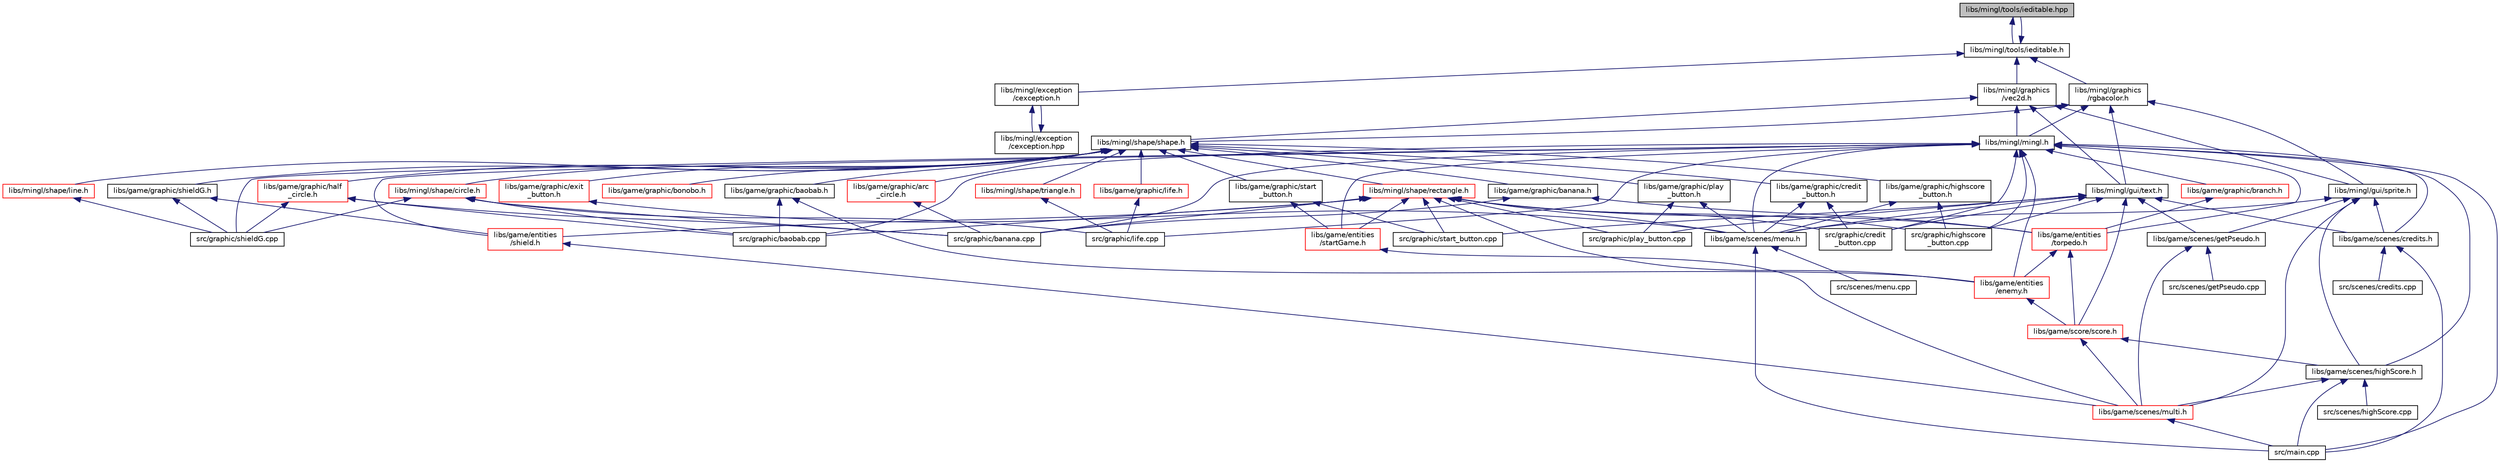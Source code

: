 digraph "libs/mingl/tools/ieditable.hpp"
{
 // LATEX_PDF_SIZE
  edge [fontname="Helvetica",fontsize="10",labelfontname="Helvetica",labelfontsize="10"];
  node [fontname="Helvetica",fontsize="10",shape=record];
  Node1 [label="libs/mingl/tools/ieditable.hpp",height=0.2,width=0.4,color="black", fillcolor="grey75", style="filled", fontcolor="black",tooltip=" "];
  Node1 -> Node2 [dir="back",color="midnightblue",fontsize="10",style="solid"];
  Node2 [label="libs/mingl/tools/ieditable.h",height=0.2,width=0.4,color="black", fillcolor="white", style="filled",URL="$ieditable_8h.html",tooltip="declaration de la classe CEditable dans nsUtil"];
  Node2 -> Node3 [dir="back",color="midnightblue",fontsize="10",style="solid"];
  Node3 [label="libs/mingl/exception\l/cexception.h",height=0.2,width=0.4,color="black", fillcolor="white", style="filled",URL="$cexception_8h.html",tooltip="Declaration de la classe CException."];
  Node3 -> Node4 [dir="back",color="midnightblue",fontsize="10",style="solid"];
  Node4 [label="libs/mingl/exception\l/cexception.hpp",height=0.2,width=0.4,color="black", fillcolor="white", style="filled",URL="$cexception_8hpp.html",tooltip="classe CException"];
  Node4 -> Node3 [dir="back",color="midnightblue",fontsize="10",style="solid"];
  Node2 -> Node1 [dir="back",color="midnightblue",fontsize="10",style="solid"];
  Node2 -> Node5 [dir="back",color="midnightblue",fontsize="10",style="solid"];
  Node5 [label="libs/mingl/graphics\l/rgbacolor.h",height=0.2,width=0.4,color="black", fillcolor="white", style="filled",URL="$rgbacolor_8h.html",tooltip="Représente une couleur RGBA."];
  Node5 -> Node6 [dir="back",color="midnightblue",fontsize="10",style="solid"];
  Node6 [label="libs/mingl/gui/sprite.h",height=0.2,width=0.4,color="black", fillcolor="white", style="filled",URL="$sprite_8h.html",tooltip="Image pouvant être chargé depuis un fichier."];
  Node6 -> Node7 [dir="back",color="midnightblue",fontsize="10",style="solid"];
  Node7 [label="libs/game/scenes/credits.h",height=0.2,width=0.4,color="black", fillcolor="white", style="filled",URL="$credits_8h.html",tooltip="Scene des credits."];
  Node7 -> Node8 [dir="back",color="midnightblue",fontsize="10",style="solid"];
  Node8 [label="src/main.cpp",height=0.2,width=0.4,color="black", fillcolor="white", style="filled",URL="$main_8cpp.html",tooltip=" "];
  Node7 -> Node9 [dir="back",color="midnightblue",fontsize="10",style="solid"];
  Node9 [label="src/scenes/credits.cpp",height=0.2,width=0.4,color="black", fillcolor="white", style="filled",URL="$credits_8cpp.html",tooltip=" "];
  Node6 -> Node10 [dir="back",color="midnightblue",fontsize="10",style="solid"];
  Node10 [label="libs/game/scenes/getPseudo.h",height=0.2,width=0.4,color="black", fillcolor="white", style="filled",URL="$get_pseudo_8h.html",tooltip="Scene du choix des pseudos."];
  Node10 -> Node11 [dir="back",color="midnightblue",fontsize="10",style="solid"];
  Node11 [label="libs/game/scenes/multi.h",height=0.2,width=0.4,color="red", fillcolor="white", style="filled",URL="$multi_8h.html",tooltip="Gestion du mode de jeu multi."];
  Node11 -> Node8 [dir="back",color="midnightblue",fontsize="10",style="solid"];
  Node10 -> Node15 [dir="back",color="midnightblue",fontsize="10",style="solid"];
  Node15 [label="src/scenes/getPseudo.cpp",height=0.2,width=0.4,color="black", fillcolor="white", style="filled",URL="$get_pseudo_8cpp.html",tooltip=" "];
  Node6 -> Node16 [dir="back",color="midnightblue",fontsize="10",style="solid"];
  Node16 [label="libs/game/scenes/highScore.h",height=0.2,width=0.4,color="black", fillcolor="white", style="filled",URL="$high_score_8h.html",tooltip="Scène du high score."];
  Node16 -> Node11 [dir="back",color="midnightblue",fontsize="10",style="solid"];
  Node16 -> Node8 [dir="back",color="midnightblue",fontsize="10",style="solid"];
  Node16 -> Node17 [dir="back",color="midnightblue",fontsize="10",style="solid"];
  Node17 [label="src/scenes/highScore.cpp",height=0.2,width=0.4,color="black", fillcolor="white", style="filled",URL="$high_score_8cpp.html",tooltip=" "];
  Node6 -> Node18 [dir="back",color="midnightblue",fontsize="10",style="solid"];
  Node18 [label="libs/game/scenes/menu.h",height=0.2,width=0.4,color="black", fillcolor="white", style="filled",URL="$menu_8h.html",tooltip="Scène du menu."];
  Node18 -> Node8 [dir="back",color="midnightblue",fontsize="10",style="solid"];
  Node18 -> Node19 [dir="back",color="midnightblue",fontsize="10",style="solid"];
  Node19 [label="src/scenes/menu.cpp",height=0.2,width=0.4,color="black", fillcolor="white", style="filled",URL="$menu_8cpp.html",tooltip=" "];
  Node6 -> Node11 [dir="back",color="midnightblue",fontsize="10",style="solid"];
  Node5 -> Node20 [dir="back",color="midnightblue",fontsize="10",style="solid"];
  Node20 [label="libs/mingl/gui/text.h",height=0.2,width=0.4,color="black", fillcolor="white", style="filled",URL="$text_8h.html",tooltip="Du texte."];
  Node20 -> Node7 [dir="back",color="midnightblue",fontsize="10",style="solid"];
  Node20 -> Node10 [dir="back",color="midnightblue",fontsize="10",style="solid"];
  Node20 -> Node18 [dir="back",color="midnightblue",fontsize="10",style="solid"];
  Node20 -> Node21 [dir="back",color="midnightblue",fontsize="10",style="solid"];
  Node21 [label="libs/game/score/score.h",height=0.2,width=0.4,color="red", fillcolor="white", style="filled",URL="$score_8h.html",tooltip="gestion du score des joueurs"];
  Node21 -> Node16 [dir="back",color="midnightblue",fontsize="10",style="solid"];
  Node21 -> Node11 [dir="back",color="midnightblue",fontsize="10",style="solid"];
  Node20 -> Node23 [dir="back",color="midnightblue",fontsize="10",style="solid"];
  Node23 [label="src/graphic/credit\l_button.cpp",height=0.2,width=0.4,color="black", fillcolor="white", style="filled",URL="$credit__button_8cpp.html",tooltip="Représente un bouton de crédit."];
  Node20 -> Node24 [dir="back",color="midnightblue",fontsize="10",style="solid"];
  Node24 [label="src/graphic/highscore\l_button.cpp",height=0.2,width=0.4,color="black", fillcolor="white", style="filled",URL="$highscore__button_8cpp.html",tooltip="Représente un bouton de high score."];
  Node20 -> Node25 [dir="back",color="midnightblue",fontsize="10",style="solid"];
  Node25 [label="src/graphic/play_button.cpp",height=0.2,width=0.4,color="black", fillcolor="white", style="filled",URL="$play__button_8cpp.html",tooltip="Représente un bouton de jeu."];
  Node20 -> Node26 [dir="back",color="midnightblue",fontsize="10",style="solid"];
  Node26 [label="src/graphic/start_button.cpp",height=0.2,width=0.4,color="black", fillcolor="white", style="filled",URL="$start__button_8cpp.html",tooltip="Représente un bouton de début de jeu."];
  Node5 -> Node27 [dir="back",color="midnightblue",fontsize="10",style="solid"];
  Node27 [label="libs/mingl/mingl.h",height=0.2,width=0.4,color="black", fillcolor="white", style="filled",URL="$mingl_8h.html",tooltip="La bête."];
  Node27 -> Node28 [dir="back",color="midnightblue",fontsize="10",style="solid"];
  Node28 [label="libs/game/entities\l/enemy.h",height=0.2,width=0.4,color="red", fillcolor="white", style="filled",URL="$enemy_8h.html",tooltip="Permet de gérer les enemies."];
  Node28 -> Node21 [dir="back",color="midnightblue",fontsize="10",style="solid"];
  Node27 -> Node34 [dir="back",color="midnightblue",fontsize="10",style="solid"];
  Node34 [label="libs/game/entities\l/shield.h",height=0.2,width=0.4,color="red", fillcolor="white", style="filled",URL="$shield_8h.html",tooltip="Permet de gérer les boucliers."];
  Node34 -> Node11 [dir="back",color="midnightblue",fontsize="10",style="solid"];
  Node27 -> Node36 [dir="back",color="midnightblue",fontsize="10",style="solid"];
  Node36 [label="libs/game/entities\l/startGame.h",height=0.2,width=0.4,color="red", fillcolor="white", style="filled",URL="$start_game_8h.html",tooltip="Permet de gérer le départ d'une partie."];
  Node36 -> Node11 [dir="back",color="midnightblue",fontsize="10",style="solid"];
  Node27 -> Node38 [dir="back",color="midnightblue",fontsize="10",style="solid"];
  Node38 [label="libs/game/entities\l/torpedo.h",height=0.2,width=0.4,color="red", fillcolor="white", style="filled",URL="$torpedo_8h.html",tooltip=" "];
  Node38 -> Node28 [dir="back",color="midnightblue",fontsize="10",style="solid"];
  Node38 -> Node21 [dir="back",color="midnightblue",fontsize="10",style="solid"];
  Node27 -> Node42 [dir="back",color="midnightblue",fontsize="10",style="solid"];
  Node42 [label="libs/game/graphic/branch.h",height=0.2,width=0.4,color="red", fillcolor="white", style="filled",URL="$branch_8h.html",tooltip="Représente une branche."];
  Node42 -> Node38 [dir="back",color="midnightblue",fontsize="10",style="solid"];
  Node27 -> Node7 [dir="back",color="midnightblue",fontsize="10",style="solid"];
  Node27 -> Node16 [dir="back",color="midnightblue",fontsize="10",style="solid"];
  Node27 -> Node18 [dir="back",color="midnightblue",fontsize="10",style="solid"];
  Node27 -> Node44 [dir="back",color="midnightblue",fontsize="10",style="solid"];
  Node44 [label="src/graphic/banana.cpp",height=0.2,width=0.4,color="black", fillcolor="white", style="filled",URL="$banana_8cpp.html",tooltip="Représente une banane."];
  Node27 -> Node45 [dir="back",color="midnightblue",fontsize="10",style="solid"];
  Node45 [label="src/graphic/baobab.cpp",height=0.2,width=0.4,color="black", fillcolor="white", style="filled",URL="$baobab_8cpp.html",tooltip="Représente un baobab."];
  Node27 -> Node23 [dir="back",color="midnightblue",fontsize="10",style="solid"];
  Node27 -> Node24 [dir="back",color="midnightblue",fontsize="10",style="solid"];
  Node27 -> Node46 [dir="back",color="midnightblue",fontsize="10",style="solid"];
  Node46 [label="src/graphic/life.cpp",height=0.2,width=0.4,color="black", fillcolor="white", style="filled",URL="$life_8cpp.html",tooltip="Représente une vie d'un joueur."];
  Node27 -> Node47 [dir="back",color="midnightblue",fontsize="10",style="solid"];
  Node47 [label="src/graphic/shieldG.cpp",height=0.2,width=0.4,color="black", fillcolor="white", style="filled",URL="$shield_g_8cpp.html",tooltip="Représente un bouclier en forme de feuille."];
  Node27 -> Node8 [dir="back",color="midnightblue",fontsize="10",style="solid"];
  Node5 -> Node48 [dir="back",color="midnightblue",fontsize="10",style="solid"];
  Node48 [label="libs/mingl/shape/shape.h",height=0.2,width=0.4,color="black", fillcolor="white", style="filled",URL="$shape_8h.html",tooltip="Représente une forme."];
  Node48 -> Node49 [dir="back",color="midnightblue",fontsize="10",style="solid"];
  Node49 [label="libs/game/graphic/arc\l_circle.h",height=0.2,width=0.4,color="red", fillcolor="white", style="filled",URL="$arc__circle_8h.html",tooltip="Représente un arc de cercle."];
  Node49 -> Node44 [dir="back",color="midnightblue",fontsize="10",style="solid"];
  Node48 -> Node53 [dir="back",color="midnightblue",fontsize="10",style="solid"];
  Node53 [label="libs/game/graphic/banana.h",height=0.2,width=0.4,color="black", fillcolor="white", style="filled",URL="$banana_8h.html",tooltip="Représente une banane."];
  Node53 -> Node38 [dir="back",color="midnightblue",fontsize="10",style="solid"];
  Node53 -> Node44 [dir="back",color="midnightblue",fontsize="10",style="solid"];
  Node48 -> Node54 [dir="back",color="midnightblue",fontsize="10",style="solid"];
  Node54 [label="libs/game/graphic/baobab.h",height=0.2,width=0.4,color="black", fillcolor="white", style="filled",URL="$baobab_8h.html",tooltip="Représente un baobab."];
  Node54 -> Node28 [dir="back",color="midnightblue",fontsize="10",style="solid"];
  Node54 -> Node45 [dir="back",color="midnightblue",fontsize="10",style="solid"];
  Node48 -> Node55 [dir="back",color="midnightblue",fontsize="10",style="solid"];
  Node55 [label="libs/game/graphic/bonobo.h",height=0.2,width=0.4,color="red", fillcolor="white", style="filled",URL="$bonobo_8h.html",tooltip="Représente un bonobo."];
  Node48 -> Node56 [dir="back",color="midnightblue",fontsize="10",style="solid"];
  Node56 [label="libs/game/graphic/credit\l_button.h",height=0.2,width=0.4,color="black", fillcolor="white", style="filled",URL="$credit__button_8h.html",tooltip="Représente le bouton de crédit."];
  Node56 -> Node18 [dir="back",color="midnightblue",fontsize="10",style="solid"];
  Node56 -> Node23 [dir="back",color="midnightblue",fontsize="10",style="solid"];
  Node48 -> Node57 [dir="back",color="midnightblue",fontsize="10",style="solid"];
  Node57 [label="libs/game/graphic/exit\l_button.h",height=0.2,width=0.4,color="red", fillcolor="white", style="filled",URL="$exit__button_8h.html",tooltip="Représente un bouton de sortie."];
  Node57 -> Node18 [dir="back",color="midnightblue",fontsize="10",style="solid"];
  Node48 -> Node58 [dir="back",color="midnightblue",fontsize="10",style="solid"];
  Node58 [label="libs/game/graphic/half\l_circle.h",height=0.2,width=0.4,color="red", fillcolor="white", style="filled",URL="$half__circle_8h.html",tooltip="Représente un demi-cercle."];
  Node58 -> Node44 [dir="back",color="midnightblue",fontsize="10",style="solid"];
  Node58 -> Node45 [dir="back",color="midnightblue",fontsize="10",style="solid"];
  Node58 -> Node47 [dir="back",color="midnightblue",fontsize="10",style="solid"];
  Node48 -> Node60 [dir="back",color="midnightblue",fontsize="10",style="solid"];
  Node60 [label="libs/game/graphic/highscore\l_button.h",height=0.2,width=0.4,color="black", fillcolor="white", style="filled",URL="$highscore__button_8h.html",tooltip="Représente le bouton de highscore."];
  Node60 -> Node18 [dir="back",color="midnightblue",fontsize="10",style="solid"];
  Node60 -> Node24 [dir="back",color="midnightblue",fontsize="10",style="solid"];
  Node48 -> Node61 [dir="back",color="midnightblue",fontsize="10",style="solid"];
  Node61 [label="libs/game/graphic/life.h",height=0.2,width=0.4,color="red", fillcolor="white", style="filled",URL="$life_8h.html",tooltip="Représente une coeur."];
  Node61 -> Node46 [dir="back",color="midnightblue",fontsize="10",style="solid"];
  Node48 -> Node62 [dir="back",color="midnightblue",fontsize="10",style="solid"];
  Node62 [label="libs/game/graphic/play\l_button.h",height=0.2,width=0.4,color="black", fillcolor="white", style="filled",URL="$play__button_8h.html",tooltip="Représente un bouton de jeu."];
  Node62 -> Node18 [dir="back",color="midnightblue",fontsize="10",style="solid"];
  Node62 -> Node25 [dir="back",color="midnightblue",fontsize="10",style="solid"];
  Node48 -> Node63 [dir="back",color="midnightblue",fontsize="10",style="solid"];
  Node63 [label="libs/game/graphic/shieldG.h",height=0.2,width=0.4,color="black", fillcolor="white", style="filled",URL="$shield_g_8h.html",tooltip="Représente un bouclier en forme de feuille."];
  Node63 -> Node34 [dir="back",color="midnightblue",fontsize="10",style="solid"];
  Node63 -> Node47 [dir="back",color="midnightblue",fontsize="10",style="solid"];
  Node48 -> Node64 [dir="back",color="midnightblue",fontsize="10",style="solid"];
  Node64 [label="libs/game/graphic/start\l_button.h",height=0.2,width=0.4,color="black", fillcolor="white", style="filled",URL="$start__button_8h.html",tooltip="Représente un bouton de début de jeu."];
  Node64 -> Node36 [dir="back",color="midnightblue",fontsize="10",style="solid"];
  Node64 -> Node26 [dir="back",color="midnightblue",fontsize="10",style="solid"];
  Node48 -> Node65 [dir="back",color="midnightblue",fontsize="10",style="solid"];
  Node65 [label="libs/mingl/shape/circle.h",height=0.2,width=0.4,color="red", fillcolor="white", style="filled",URL="$circle_8h.html",tooltip="Représente un cercle."];
  Node65 -> Node44 [dir="back",color="midnightblue",fontsize="10",style="solid"];
  Node65 -> Node45 [dir="back",color="midnightblue",fontsize="10",style="solid"];
  Node65 -> Node46 [dir="back",color="midnightblue",fontsize="10",style="solid"];
  Node65 -> Node47 [dir="back",color="midnightblue",fontsize="10",style="solid"];
  Node48 -> Node66 [dir="back",color="midnightblue",fontsize="10",style="solid"];
  Node66 [label="libs/mingl/shape/line.h",height=0.2,width=0.4,color="red", fillcolor="white", style="filled",URL="$line_8h.html",tooltip="Représente une ligne."];
  Node66 -> Node47 [dir="back",color="midnightblue",fontsize="10",style="solid"];
  Node48 -> Node67 [dir="back",color="midnightblue",fontsize="10",style="solid"];
  Node67 [label="libs/mingl/shape/rectangle.h",height=0.2,width=0.4,color="red", fillcolor="white", style="filled",URL="$rectangle_8h.html",tooltip="Représente un rectangle."];
  Node67 -> Node28 [dir="back",color="midnightblue",fontsize="10",style="solid"];
  Node67 -> Node34 [dir="back",color="midnightblue",fontsize="10",style="solid"];
  Node67 -> Node36 [dir="back",color="midnightblue",fontsize="10",style="solid"];
  Node67 -> Node38 [dir="back",color="midnightblue",fontsize="10",style="solid"];
  Node67 -> Node18 [dir="back",color="midnightblue",fontsize="10",style="solid"];
  Node67 -> Node44 [dir="back",color="midnightblue",fontsize="10",style="solid"];
  Node67 -> Node45 [dir="back",color="midnightblue",fontsize="10",style="solid"];
  Node67 -> Node23 [dir="back",color="midnightblue",fontsize="10",style="solid"];
  Node67 -> Node24 [dir="back",color="midnightblue",fontsize="10",style="solid"];
  Node67 -> Node25 [dir="back",color="midnightblue",fontsize="10",style="solid"];
  Node67 -> Node26 [dir="back",color="midnightblue",fontsize="10",style="solid"];
  Node48 -> Node68 [dir="back",color="midnightblue",fontsize="10",style="solid"];
  Node68 [label="libs/mingl/shape/triangle.h",height=0.2,width=0.4,color="red", fillcolor="white", style="filled",URL="$triangle_8h.html",tooltip="Représente un triangle."];
  Node68 -> Node46 [dir="back",color="midnightblue",fontsize="10",style="solid"];
  Node2 -> Node69 [dir="back",color="midnightblue",fontsize="10",style="solid"];
  Node69 [label="libs/mingl/graphics\l/vec2d.h",height=0.2,width=0.4,color="black", fillcolor="white", style="filled",URL="$vec2d_8h.html",tooltip="Représente un vecteur sur deux dimensions."];
  Node69 -> Node6 [dir="back",color="midnightblue",fontsize="10",style="solid"];
  Node69 -> Node20 [dir="back",color="midnightblue",fontsize="10",style="solid"];
  Node69 -> Node27 [dir="back",color="midnightblue",fontsize="10",style="solid"];
  Node69 -> Node48 [dir="back",color="midnightblue",fontsize="10",style="solid"];
}
